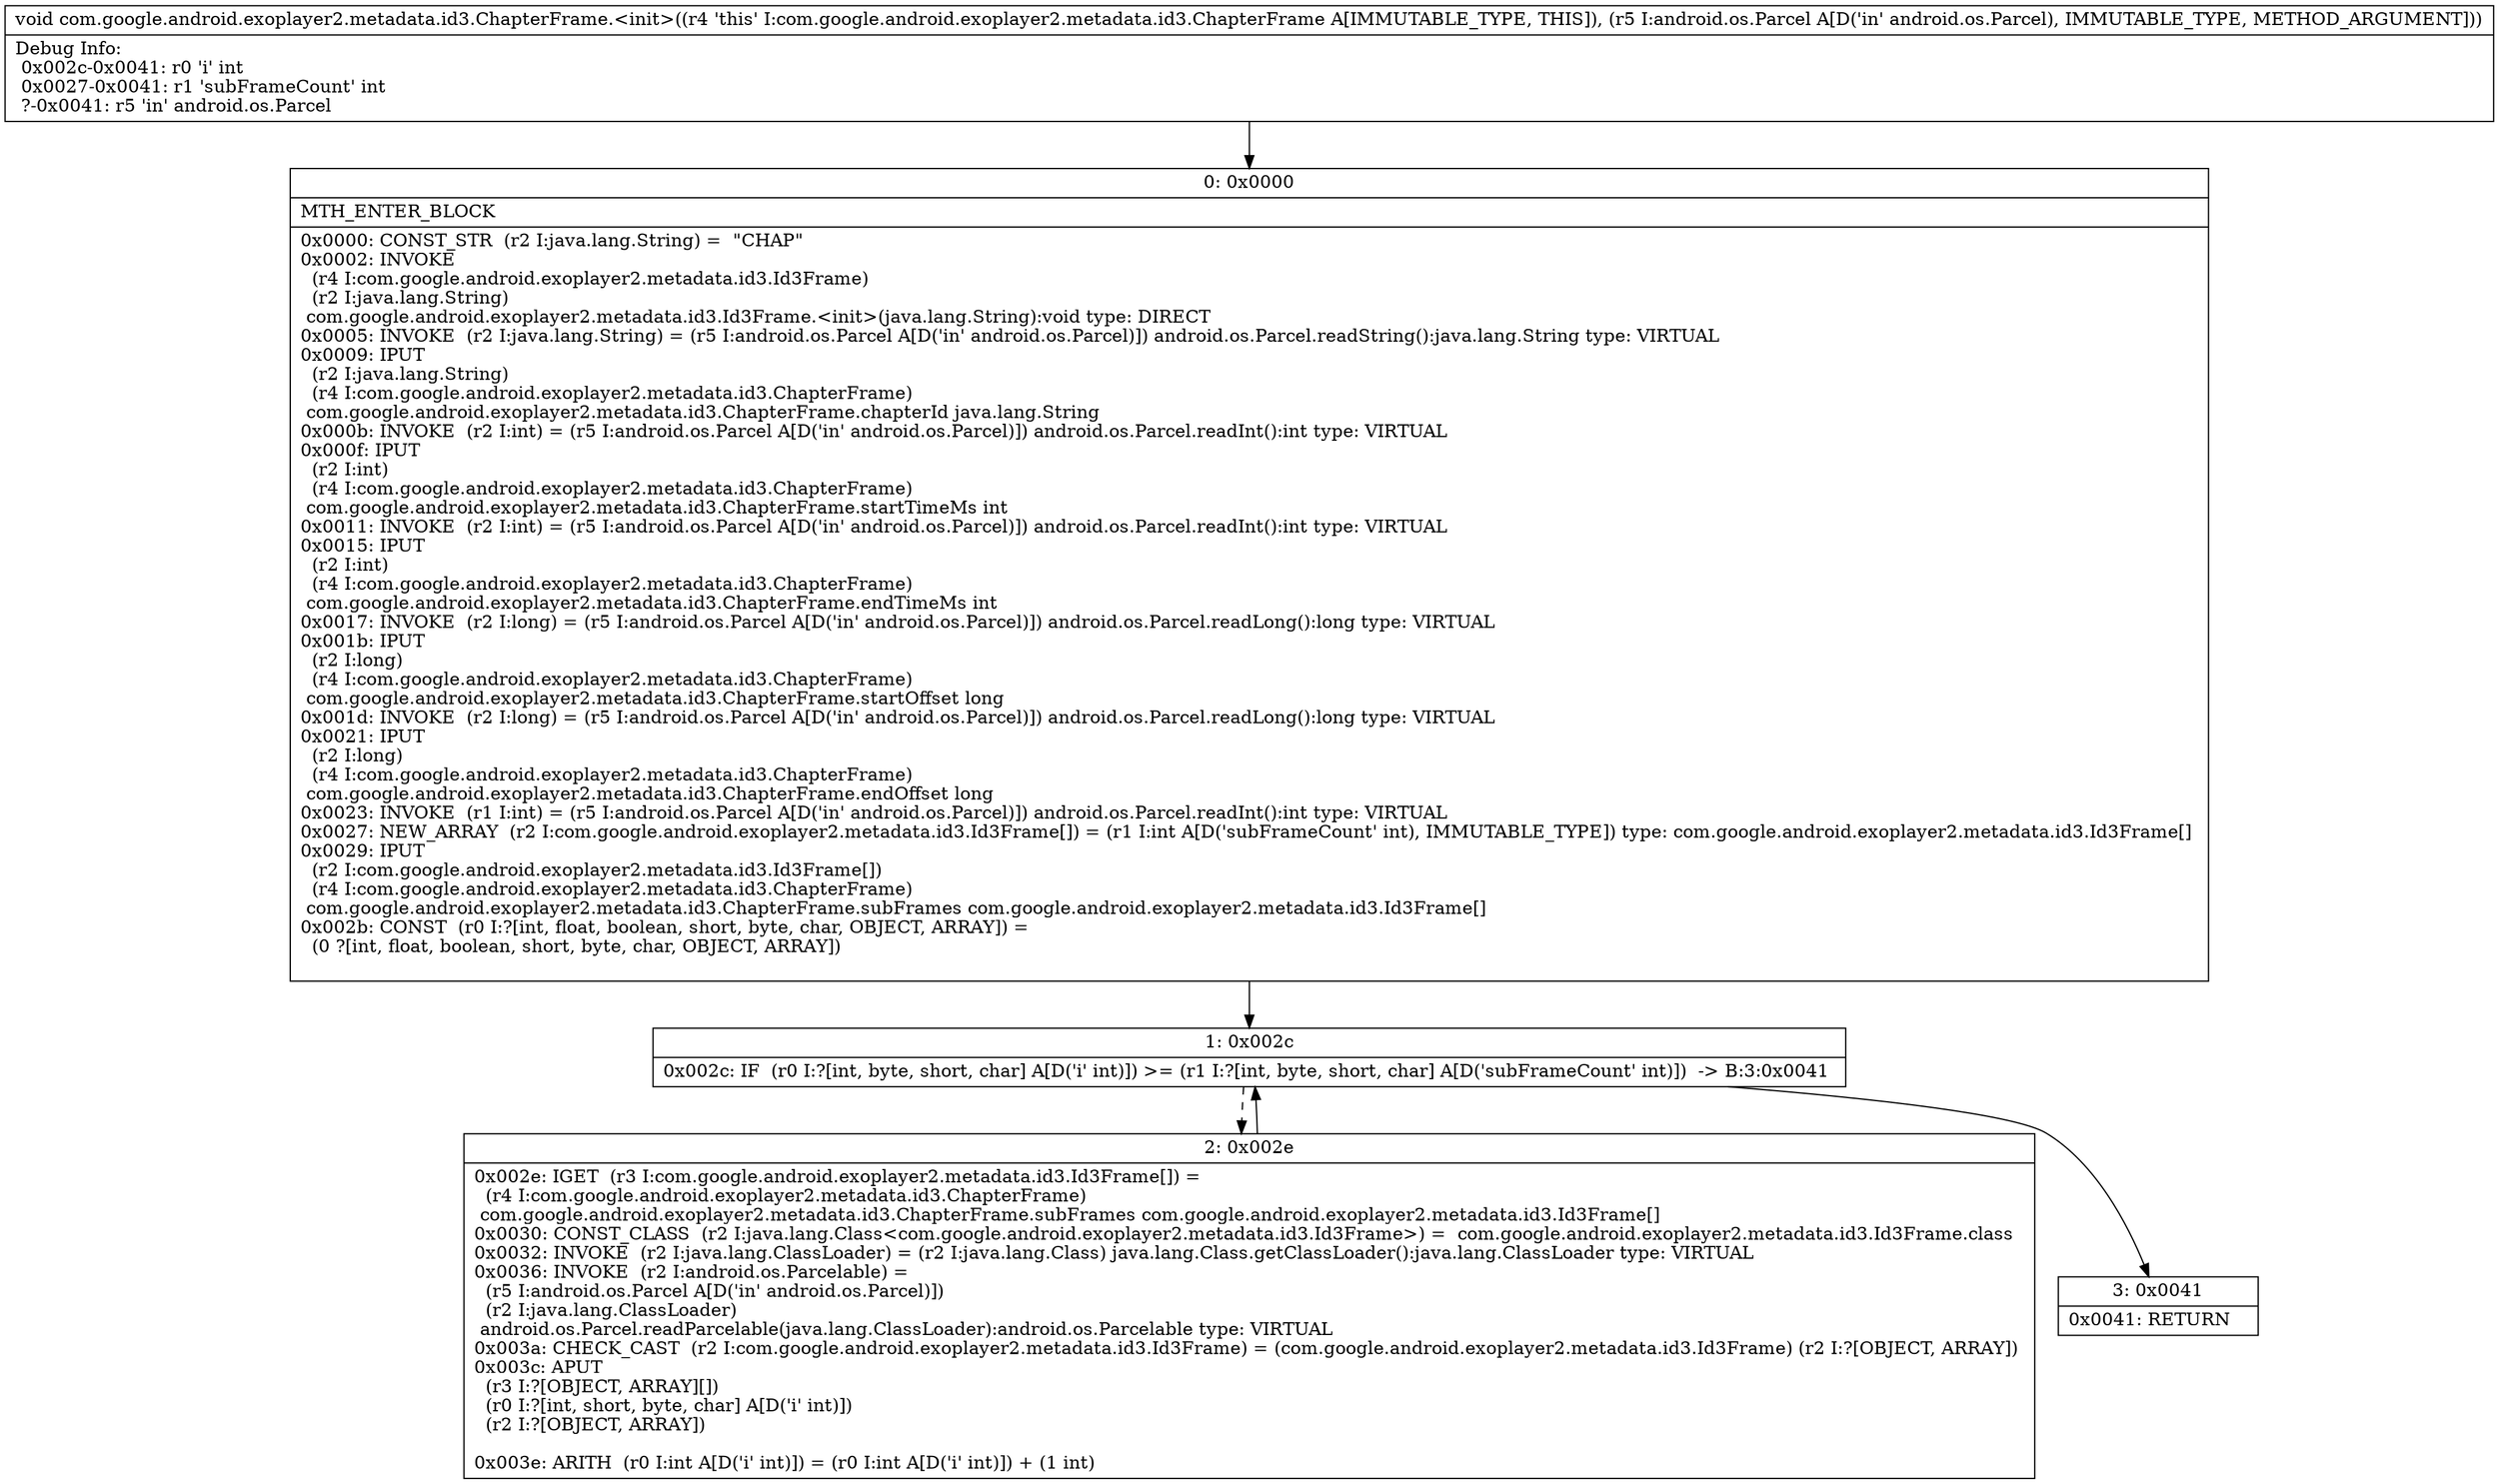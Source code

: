 digraph "CFG forcom.google.android.exoplayer2.metadata.id3.ChapterFrame.\<init\>(Landroid\/os\/Parcel;)V" {
Node_0 [shape=record,label="{0\:\ 0x0000|MTH_ENTER_BLOCK\l|0x0000: CONST_STR  (r2 I:java.lang.String) =  \"CHAP\" \l0x0002: INVOKE  \l  (r4 I:com.google.android.exoplayer2.metadata.id3.Id3Frame)\l  (r2 I:java.lang.String)\l com.google.android.exoplayer2.metadata.id3.Id3Frame.\<init\>(java.lang.String):void type: DIRECT \l0x0005: INVOKE  (r2 I:java.lang.String) = (r5 I:android.os.Parcel A[D('in' android.os.Parcel)]) android.os.Parcel.readString():java.lang.String type: VIRTUAL \l0x0009: IPUT  \l  (r2 I:java.lang.String)\l  (r4 I:com.google.android.exoplayer2.metadata.id3.ChapterFrame)\l com.google.android.exoplayer2.metadata.id3.ChapterFrame.chapterId java.lang.String \l0x000b: INVOKE  (r2 I:int) = (r5 I:android.os.Parcel A[D('in' android.os.Parcel)]) android.os.Parcel.readInt():int type: VIRTUAL \l0x000f: IPUT  \l  (r2 I:int)\l  (r4 I:com.google.android.exoplayer2.metadata.id3.ChapterFrame)\l com.google.android.exoplayer2.metadata.id3.ChapterFrame.startTimeMs int \l0x0011: INVOKE  (r2 I:int) = (r5 I:android.os.Parcel A[D('in' android.os.Parcel)]) android.os.Parcel.readInt():int type: VIRTUAL \l0x0015: IPUT  \l  (r2 I:int)\l  (r4 I:com.google.android.exoplayer2.metadata.id3.ChapterFrame)\l com.google.android.exoplayer2.metadata.id3.ChapterFrame.endTimeMs int \l0x0017: INVOKE  (r2 I:long) = (r5 I:android.os.Parcel A[D('in' android.os.Parcel)]) android.os.Parcel.readLong():long type: VIRTUAL \l0x001b: IPUT  \l  (r2 I:long)\l  (r4 I:com.google.android.exoplayer2.metadata.id3.ChapterFrame)\l com.google.android.exoplayer2.metadata.id3.ChapterFrame.startOffset long \l0x001d: INVOKE  (r2 I:long) = (r5 I:android.os.Parcel A[D('in' android.os.Parcel)]) android.os.Parcel.readLong():long type: VIRTUAL \l0x0021: IPUT  \l  (r2 I:long)\l  (r4 I:com.google.android.exoplayer2.metadata.id3.ChapterFrame)\l com.google.android.exoplayer2.metadata.id3.ChapterFrame.endOffset long \l0x0023: INVOKE  (r1 I:int) = (r5 I:android.os.Parcel A[D('in' android.os.Parcel)]) android.os.Parcel.readInt():int type: VIRTUAL \l0x0027: NEW_ARRAY  (r2 I:com.google.android.exoplayer2.metadata.id3.Id3Frame[]) = (r1 I:int A[D('subFrameCount' int), IMMUTABLE_TYPE]) type: com.google.android.exoplayer2.metadata.id3.Id3Frame[] \l0x0029: IPUT  \l  (r2 I:com.google.android.exoplayer2.metadata.id3.Id3Frame[])\l  (r4 I:com.google.android.exoplayer2.metadata.id3.ChapterFrame)\l com.google.android.exoplayer2.metadata.id3.ChapterFrame.subFrames com.google.android.exoplayer2.metadata.id3.Id3Frame[] \l0x002b: CONST  (r0 I:?[int, float, boolean, short, byte, char, OBJECT, ARRAY]) = \l  (0 ?[int, float, boolean, short, byte, char, OBJECT, ARRAY])\l \l}"];
Node_1 [shape=record,label="{1\:\ 0x002c|0x002c: IF  (r0 I:?[int, byte, short, char] A[D('i' int)]) \>= (r1 I:?[int, byte, short, char] A[D('subFrameCount' int)])  \-\> B:3:0x0041 \l}"];
Node_2 [shape=record,label="{2\:\ 0x002e|0x002e: IGET  (r3 I:com.google.android.exoplayer2.metadata.id3.Id3Frame[]) = \l  (r4 I:com.google.android.exoplayer2.metadata.id3.ChapterFrame)\l com.google.android.exoplayer2.metadata.id3.ChapterFrame.subFrames com.google.android.exoplayer2.metadata.id3.Id3Frame[] \l0x0030: CONST_CLASS  (r2 I:java.lang.Class\<com.google.android.exoplayer2.metadata.id3.Id3Frame\>) =  com.google.android.exoplayer2.metadata.id3.Id3Frame.class \l0x0032: INVOKE  (r2 I:java.lang.ClassLoader) = (r2 I:java.lang.Class) java.lang.Class.getClassLoader():java.lang.ClassLoader type: VIRTUAL \l0x0036: INVOKE  (r2 I:android.os.Parcelable) = \l  (r5 I:android.os.Parcel A[D('in' android.os.Parcel)])\l  (r2 I:java.lang.ClassLoader)\l android.os.Parcel.readParcelable(java.lang.ClassLoader):android.os.Parcelable type: VIRTUAL \l0x003a: CHECK_CAST  (r2 I:com.google.android.exoplayer2.metadata.id3.Id3Frame) = (com.google.android.exoplayer2.metadata.id3.Id3Frame) (r2 I:?[OBJECT, ARRAY]) \l0x003c: APUT  \l  (r3 I:?[OBJECT, ARRAY][])\l  (r0 I:?[int, short, byte, char] A[D('i' int)])\l  (r2 I:?[OBJECT, ARRAY])\l \l0x003e: ARITH  (r0 I:int A[D('i' int)]) = (r0 I:int A[D('i' int)]) + (1 int) \l}"];
Node_3 [shape=record,label="{3\:\ 0x0041|0x0041: RETURN   \l}"];
MethodNode[shape=record,label="{void com.google.android.exoplayer2.metadata.id3.ChapterFrame.\<init\>((r4 'this' I:com.google.android.exoplayer2.metadata.id3.ChapterFrame A[IMMUTABLE_TYPE, THIS]), (r5 I:android.os.Parcel A[D('in' android.os.Parcel), IMMUTABLE_TYPE, METHOD_ARGUMENT]))  | Debug Info:\l  0x002c\-0x0041: r0 'i' int\l  0x0027\-0x0041: r1 'subFrameCount' int\l  ?\-0x0041: r5 'in' android.os.Parcel\l}"];
MethodNode -> Node_0;
Node_0 -> Node_1;
Node_1 -> Node_2[style=dashed];
Node_1 -> Node_3;
Node_2 -> Node_1;
}

